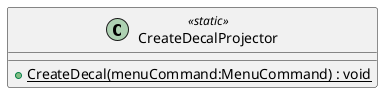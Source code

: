 @startuml
class CreateDecalProjector <<static>> {
    + {static} CreateDecal(menuCommand:MenuCommand) : void
}
@enduml
